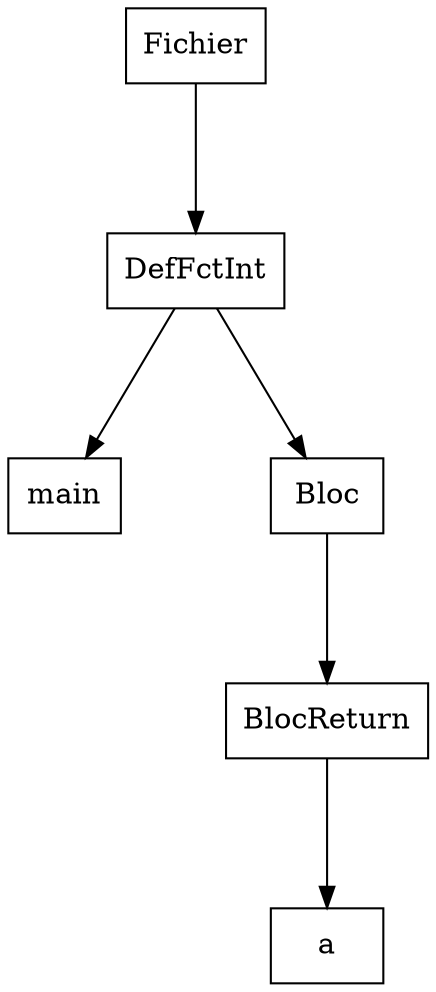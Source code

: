digraph "ast"{

	nodesep=1;
	ranksep=1;

	N0 [label="Fichier", shape="box"];
	N1 [label="DefFctInt", shape="box"];
	N2 [label="main", shape="box"];
	N3 [label="Bloc", shape="box"];
	N4 [label="BlocReturn", shape="box"];
	N5 [label="a", shape="box"];

	N1 -> N2; 
	N4 -> N5; 
	N3 -> N4; 
	N1 -> N3; 
	N0 -> N1; 
}
